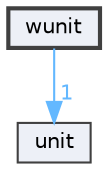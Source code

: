 digraph "wunit"
{
 // LATEX_PDF_SIZE
  bgcolor="transparent";
  edge [fontname=Helvetica,fontsize=10,labelfontname=Helvetica,labelfontsize=10];
  node [fontname=Helvetica,fontsize=10,shape=box,height=0.2,width=0.4];
  compound=true
  dir_999218c6c6c18f1b7f33ebd02ee3df02 [label="wunit", fillcolor="#edf0f7", color="grey25", style="filled,bold", URL="dir_999218c6c6c18f1b7f33ebd02ee3df02.html",tooltip=""];
  dir_cc0b5cae3b7a81a4c0ef074802e575f9 [label="unit", fillcolor="#edf0f7", color="grey25", style="filled", URL="dir_cc0b5cae3b7a81a4c0ef074802e575f9.html",tooltip=""];
  dir_999218c6c6c18f1b7f33ebd02ee3df02->dir_cc0b5cae3b7a81a4c0ef074802e575f9 [headlabel="1", labeldistance=1.5 headhref="dir_000014_000013.html" href="dir_000014_000013.html" color="steelblue1" fontcolor="steelblue1"];
}
